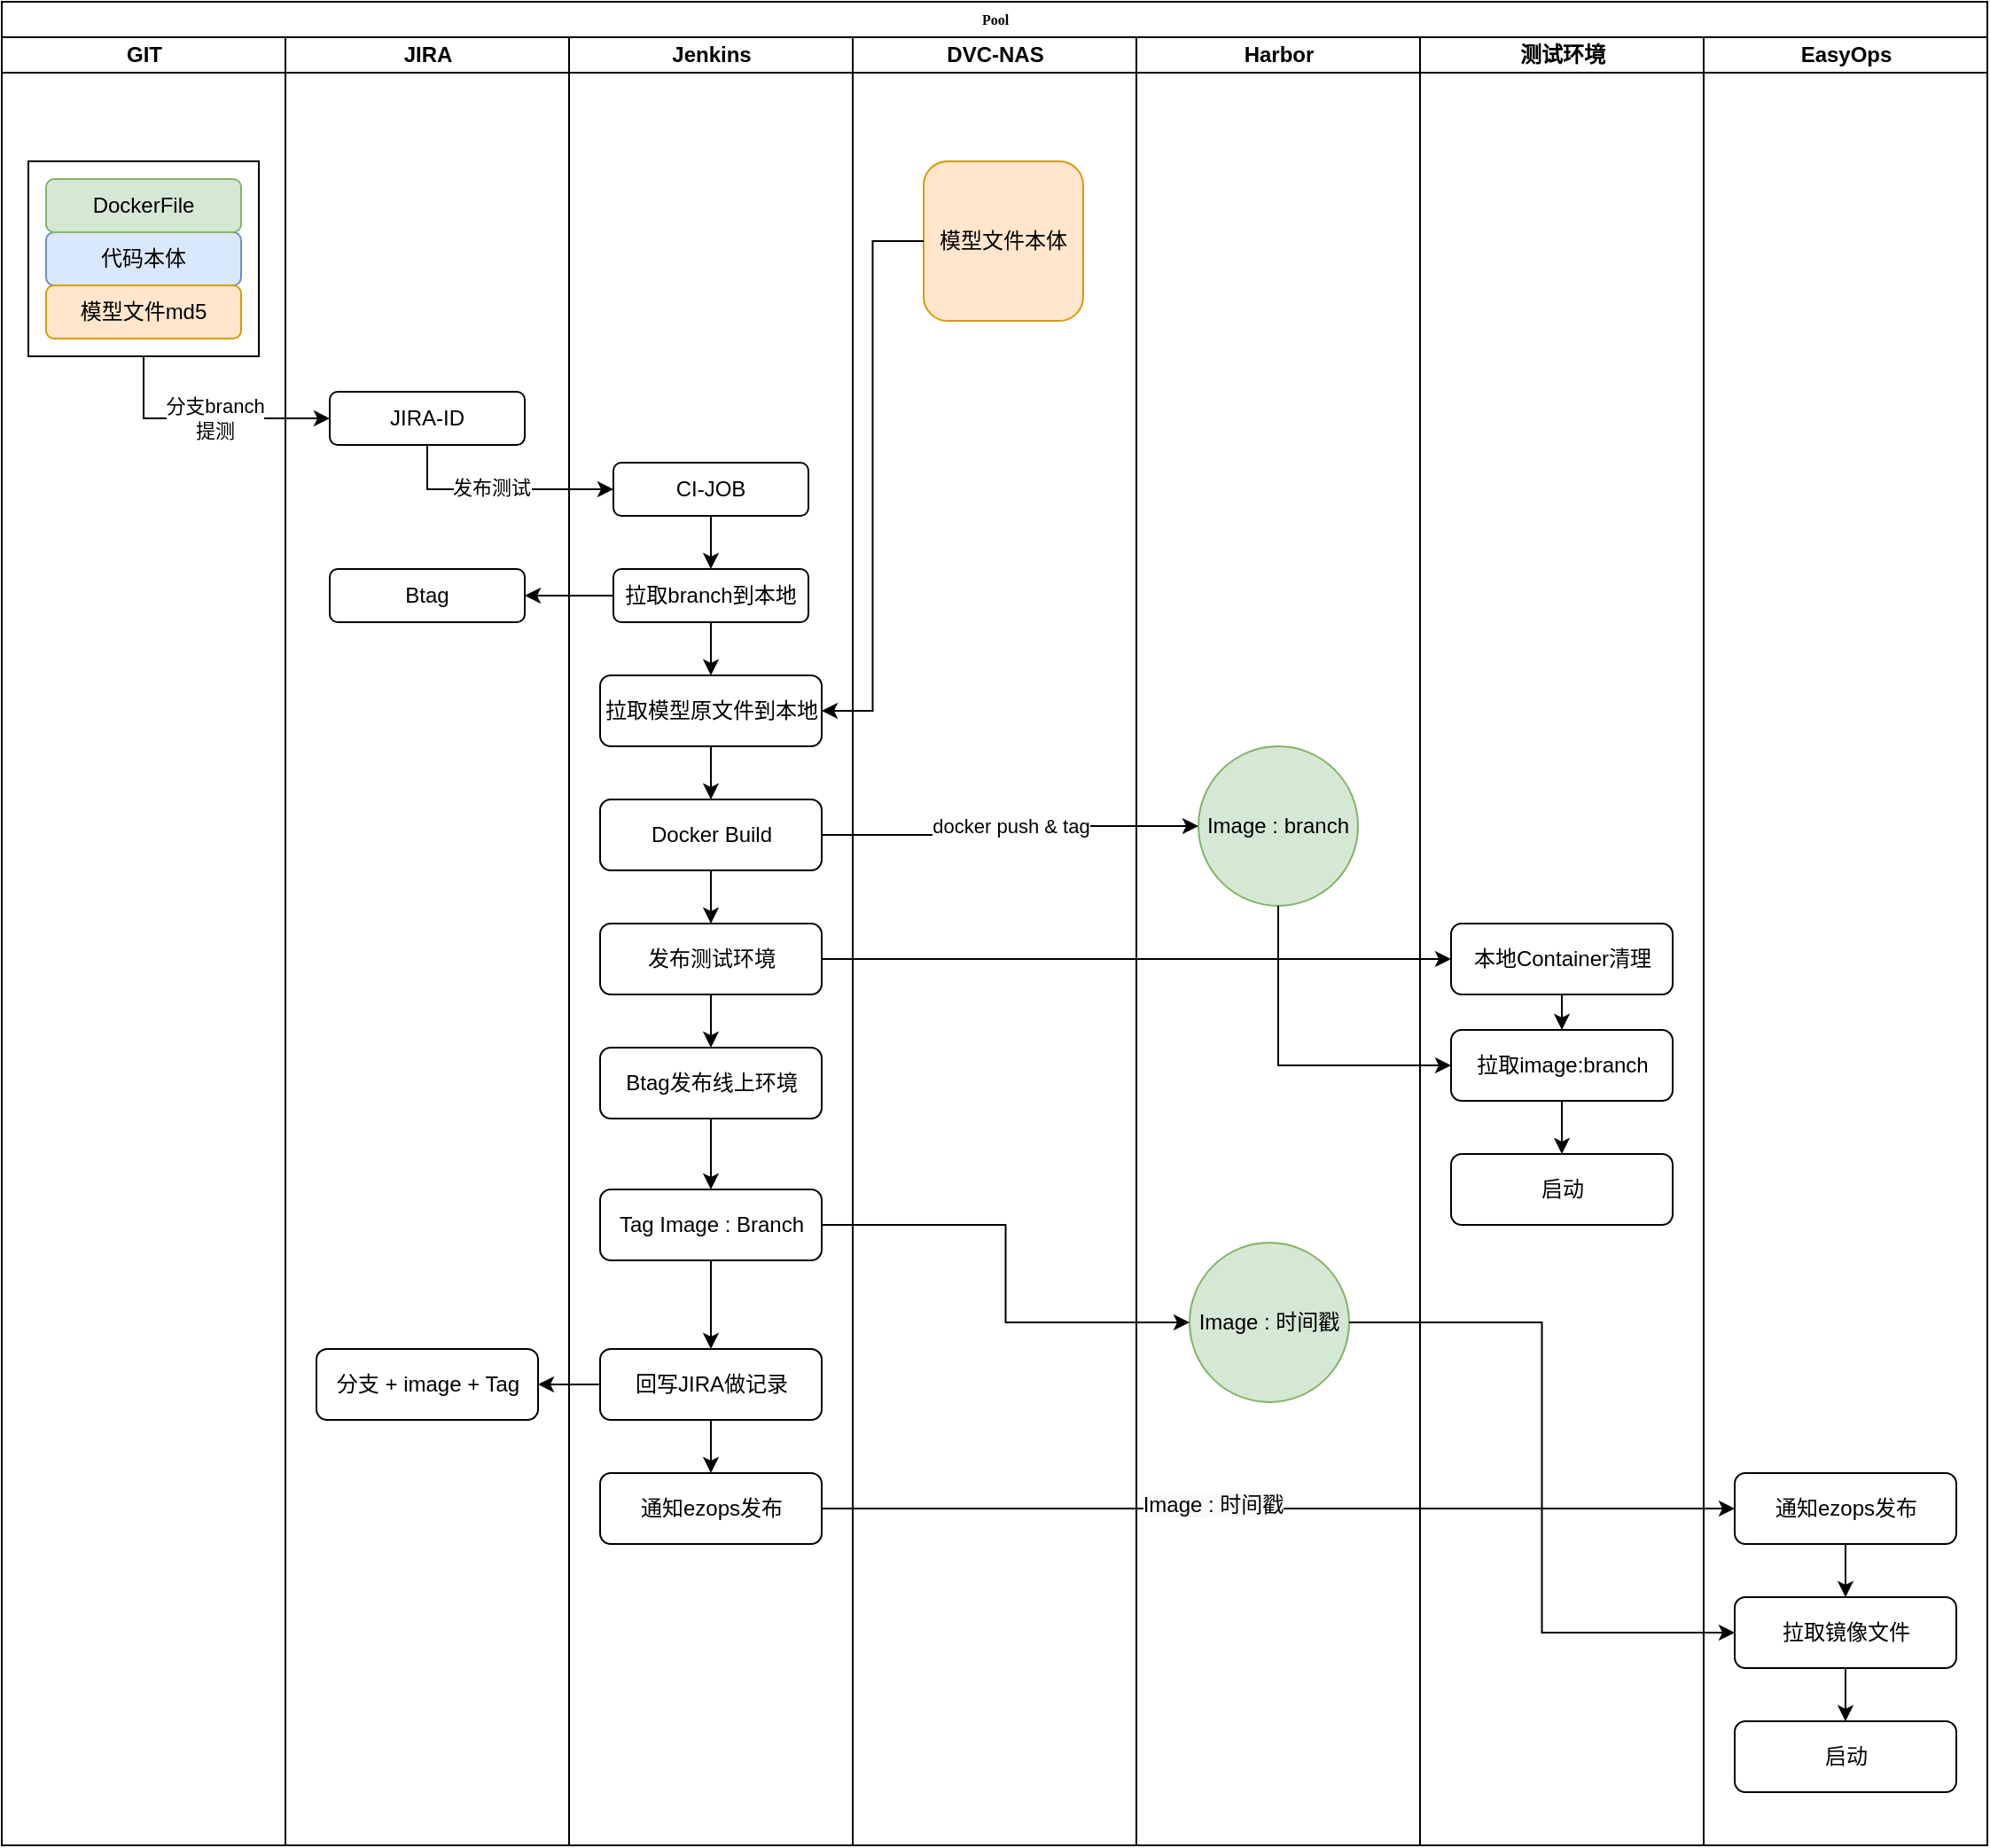 <mxfile version="14.1.9" type="github">
  <diagram name="Page-1" id="74e2e168-ea6b-b213-b513-2b3c1d86103e">
    <mxGraphModel dx="1422" dy="756" grid="1" gridSize="10" guides="1" tooltips="1" connect="1" arrows="1" fold="1" page="1" pageScale="1" pageWidth="1700" pageHeight="1100" background="#ffffff" math="0" shadow="0">
      <root>
        <mxCell id="0" />
        <mxCell id="1" parent="0" />
        <mxCell id="77e6c97f196da883-1" value="Pool" style="swimlane;html=1;childLayout=stackLayout;startSize=20;rounded=0;shadow=0;labelBackgroundColor=none;strokeWidth=1;fontFamily=Verdana;fontSize=8;align=center;" parent="1" vertex="1">
          <mxGeometry x="60" y="40" width="1120" height="1040" as="geometry">
            <mxRectangle x="70" y="40" width="60" height="20" as="alternateBounds" />
          </mxGeometry>
        </mxCell>
        <mxCell id="77e6c97f196da883-40" style="edgeStyle=orthogonalEdgeStyle;rounded=1;html=1;labelBackgroundColor=none;startArrow=none;startFill=0;startSize=5;endArrow=classicThin;endFill=1;endSize=5;jettySize=auto;orthogonalLoop=1;strokeWidth=1;fontFamily=Verdana;fontSize=8" parent="77e6c97f196da883-1" target="77e6c97f196da883-24" edge="1">
          <mxGeometry relative="1" as="geometry">
            <mxPoint x="770" y="690" as="sourcePoint" />
          </mxGeometry>
        </mxCell>
        <mxCell id="77e6c97f196da883-3" value="GIT" style="swimlane;html=1;startSize=20;" parent="77e6c97f196da883-1" vertex="1">
          <mxGeometry y="20" width="160" height="1020" as="geometry">
            <mxRectangle x="160" y="20" width="30" height="730" as="alternateBounds" />
          </mxGeometry>
        </mxCell>
        <mxCell id="qFuKY292NcKyGRynSk7K-17" value="" style="rounded=0;whiteSpace=wrap;html=1;" vertex="1" parent="77e6c97f196da883-3">
          <mxGeometry x="15" y="70" width="130" height="110" as="geometry" />
        </mxCell>
        <mxCell id="qFuKY292NcKyGRynSk7K-6" value="代码本体" style="rounded=1;whiteSpace=wrap;html=1;fillColor=#dae8fc;strokeColor=#6c8ebf;" vertex="1" parent="77e6c97f196da883-3">
          <mxGeometry x="25" y="110" width="110" height="30" as="geometry" />
        </mxCell>
        <mxCell id="qFuKY292NcKyGRynSk7K-10" value="DockerFile" style="rounded=1;whiteSpace=wrap;html=1;fillColor=#d5e8d4;strokeColor=#82b366;" vertex="1" parent="77e6c97f196da883-3">
          <mxGeometry x="25" y="80" width="110" height="30" as="geometry" />
        </mxCell>
        <mxCell id="qFuKY292NcKyGRynSk7K-11" value="模型文件md5" style="rounded=1;whiteSpace=wrap;html=1;fillColor=#ffe6cc;strokeColor=#d79b00;" vertex="1" parent="77e6c97f196da883-3">
          <mxGeometry x="25" y="140" width="110" height="30" as="geometry" />
        </mxCell>
        <mxCell id="qFuKY292NcKyGRynSk7K-16" style="edgeStyle=orthogonalEdgeStyle;rounded=0;orthogonalLoop=1;jettySize=auto;html=1;exitX=0.5;exitY=1;exitDx=0;exitDy=0;" edge="1" parent="77e6c97f196da883-3" source="qFuKY292NcKyGRynSk7K-6" target="qFuKY292NcKyGRynSk7K-6">
          <mxGeometry relative="1" as="geometry" />
        </mxCell>
        <mxCell id="77e6c97f196da883-4" value="JIRA" style="swimlane;html=1;startSize=20;" parent="77e6c97f196da883-1" vertex="1">
          <mxGeometry x="160" y="20" width="160" height="1020" as="geometry" />
        </mxCell>
        <mxCell id="qFuKY292NcKyGRynSk7K-22" value="JIRA-ID" style="rounded=1;whiteSpace=wrap;html=1;" vertex="1" parent="77e6c97f196da883-4">
          <mxGeometry x="25" y="200" width="110" height="30" as="geometry" />
        </mxCell>
        <mxCell id="qFuKY292NcKyGRynSk7K-34" value="Btag" style="rounded=1;whiteSpace=wrap;html=1;" vertex="1" parent="77e6c97f196da883-4">
          <mxGeometry x="25" y="300" width="110" height="30" as="geometry" />
        </mxCell>
        <mxCell id="qFuKY292NcKyGRynSk7K-64" value="分支 + image + Tag" style="rounded=1;whiteSpace=wrap;html=1;" vertex="1" parent="77e6c97f196da883-4">
          <mxGeometry x="17.5" y="740" width="125" height="40" as="geometry" />
        </mxCell>
        <mxCell id="qFuKY292NcKyGRynSk7K-3" value="Jenkins" style="swimlane;html=1;startSize=20;" vertex="1" parent="77e6c97f196da883-1">
          <mxGeometry x="320" y="20" width="160" height="1020" as="geometry" />
        </mxCell>
        <mxCell id="qFuKY292NcKyGRynSk7K-30" style="edgeStyle=orthogonalEdgeStyle;rounded=0;orthogonalLoop=1;jettySize=auto;html=1;" edge="1" parent="qFuKY292NcKyGRynSk7K-3" source="qFuKY292NcKyGRynSk7K-26" target="qFuKY292NcKyGRynSk7K-29">
          <mxGeometry relative="1" as="geometry" />
        </mxCell>
        <mxCell id="qFuKY292NcKyGRynSk7K-26" value="CI-JOB" style="rounded=1;whiteSpace=wrap;html=1;" vertex="1" parent="qFuKY292NcKyGRynSk7K-3">
          <mxGeometry x="25" y="240" width="110" height="30" as="geometry" />
        </mxCell>
        <mxCell id="qFuKY292NcKyGRynSk7K-38" style="edgeStyle=orthogonalEdgeStyle;rounded=0;orthogonalLoop=1;jettySize=auto;html=1;" edge="1" parent="qFuKY292NcKyGRynSk7K-3" source="qFuKY292NcKyGRynSk7K-29" target="qFuKY292NcKyGRynSk7K-36">
          <mxGeometry relative="1" as="geometry" />
        </mxCell>
        <mxCell id="qFuKY292NcKyGRynSk7K-29" value="拉取branch到本地" style="rounded=1;whiteSpace=wrap;html=1;" vertex="1" parent="qFuKY292NcKyGRynSk7K-3">
          <mxGeometry x="25" y="300" width="110" height="30" as="geometry" />
        </mxCell>
        <mxCell id="qFuKY292NcKyGRynSk7K-40" style="edgeStyle=orthogonalEdgeStyle;rounded=0;orthogonalLoop=1;jettySize=auto;html=1;" edge="1" parent="qFuKY292NcKyGRynSk7K-3" source="qFuKY292NcKyGRynSk7K-36" target="qFuKY292NcKyGRynSk7K-39">
          <mxGeometry relative="1" as="geometry" />
        </mxCell>
        <mxCell id="qFuKY292NcKyGRynSk7K-36" value="拉取模型原文件到本地" style="rounded=1;whiteSpace=wrap;html=1;" vertex="1" parent="qFuKY292NcKyGRynSk7K-3">
          <mxGeometry x="17.5" y="360" width="125" height="40" as="geometry" />
        </mxCell>
        <mxCell id="qFuKY292NcKyGRynSk7K-46" style="edgeStyle=orthogonalEdgeStyle;rounded=0;orthogonalLoop=1;jettySize=auto;html=1;" edge="1" parent="qFuKY292NcKyGRynSk7K-3" source="qFuKY292NcKyGRynSk7K-39" target="qFuKY292NcKyGRynSk7K-45">
          <mxGeometry relative="1" as="geometry" />
        </mxCell>
        <mxCell id="qFuKY292NcKyGRynSk7K-39" value="Docker Build" style="rounded=1;whiteSpace=wrap;html=1;" vertex="1" parent="qFuKY292NcKyGRynSk7K-3">
          <mxGeometry x="17.5" y="430" width="125" height="40" as="geometry" />
        </mxCell>
        <mxCell id="qFuKY292NcKyGRynSk7K-56" style="edgeStyle=orthogonalEdgeStyle;rounded=0;orthogonalLoop=1;jettySize=auto;html=1;" edge="1" parent="qFuKY292NcKyGRynSk7K-3" source="qFuKY292NcKyGRynSk7K-45" target="qFuKY292NcKyGRynSk7K-55">
          <mxGeometry relative="1" as="geometry" />
        </mxCell>
        <mxCell id="qFuKY292NcKyGRynSk7K-45" value="发布测试环境" style="rounded=1;whiteSpace=wrap;html=1;" vertex="1" parent="qFuKY292NcKyGRynSk7K-3">
          <mxGeometry x="17.5" y="500" width="125" height="40" as="geometry" />
        </mxCell>
        <mxCell id="qFuKY292NcKyGRynSk7K-59" style="edgeStyle=orthogonalEdgeStyle;rounded=0;orthogonalLoop=1;jettySize=auto;html=1;" edge="1" parent="qFuKY292NcKyGRynSk7K-3" source="qFuKY292NcKyGRynSk7K-55" target="qFuKY292NcKyGRynSk7K-57">
          <mxGeometry relative="1" as="geometry" />
        </mxCell>
        <mxCell id="qFuKY292NcKyGRynSk7K-55" value="Btag发布线上环境" style="rounded=1;whiteSpace=wrap;html=1;" vertex="1" parent="qFuKY292NcKyGRynSk7K-3">
          <mxGeometry x="17.5" y="570" width="125" height="40" as="geometry" />
        </mxCell>
        <mxCell id="qFuKY292NcKyGRynSk7K-69" style="edgeStyle=orthogonalEdgeStyle;rounded=0;orthogonalLoop=1;jettySize=auto;html=1;" edge="1" parent="qFuKY292NcKyGRynSk7K-3" source="qFuKY292NcKyGRynSk7K-57" target="qFuKY292NcKyGRynSk7K-62">
          <mxGeometry relative="1" as="geometry" />
        </mxCell>
        <mxCell id="qFuKY292NcKyGRynSk7K-57" value="Tag Image : Branch" style="rounded=1;whiteSpace=wrap;html=1;" vertex="1" parent="qFuKY292NcKyGRynSk7K-3">
          <mxGeometry x="17.5" y="650" width="125" height="40" as="geometry" />
        </mxCell>
        <mxCell id="qFuKY292NcKyGRynSk7K-71" style="edgeStyle=orthogonalEdgeStyle;rounded=0;orthogonalLoop=1;jettySize=auto;html=1;" edge="1" parent="qFuKY292NcKyGRynSk7K-3" source="qFuKY292NcKyGRynSk7K-62" target="qFuKY292NcKyGRynSk7K-70">
          <mxGeometry relative="1" as="geometry" />
        </mxCell>
        <mxCell id="qFuKY292NcKyGRynSk7K-62" value="回写JIRA做记录" style="rounded=1;whiteSpace=wrap;html=1;" vertex="1" parent="qFuKY292NcKyGRynSk7K-3">
          <mxGeometry x="17.5" y="740" width="125" height="40" as="geometry" />
        </mxCell>
        <mxCell id="qFuKY292NcKyGRynSk7K-70" value="通知ezops发布" style="rounded=1;whiteSpace=wrap;html=1;" vertex="1" parent="qFuKY292NcKyGRynSk7K-3">
          <mxGeometry x="17.5" y="810" width="125" height="40" as="geometry" />
        </mxCell>
        <mxCell id="qFuKY292NcKyGRynSk7K-4" value="DVC-NAS" style="swimlane;html=1;startSize=20;" vertex="1" parent="77e6c97f196da883-1">
          <mxGeometry x="480" y="20" width="160" height="1020" as="geometry" />
        </mxCell>
        <mxCell id="qFuKY292NcKyGRynSk7K-33" value="模型文件本体" style="rounded=1;whiteSpace=wrap;html=1;fillColor=#ffe6cc;strokeColor=#d79b00;" vertex="1" parent="qFuKY292NcKyGRynSk7K-4">
          <mxGeometry x="40" y="70" width="90" height="90" as="geometry" />
        </mxCell>
        <mxCell id="77e6c97f196da883-5" value="Harbor" style="swimlane;html=1;startSize=20;" parent="77e6c97f196da883-1" vertex="1">
          <mxGeometry x="640" y="20" width="160" height="1020" as="geometry" />
        </mxCell>
        <mxCell id="qFuKY292NcKyGRynSk7K-66" value="&lt;span&gt;Image : branch&lt;/span&gt;" style="ellipse;whiteSpace=wrap;html=1;aspect=fixed;fillColor=#d5e8d4;strokeColor=#82b366;" vertex="1" parent="77e6c97f196da883-5">
          <mxGeometry x="35" y="400" width="90" height="90" as="geometry" />
        </mxCell>
        <mxCell id="qFuKY292NcKyGRynSk7K-68" value="&lt;span&gt;Image : 时间戳&lt;/span&gt;" style="ellipse;whiteSpace=wrap;html=1;aspect=fixed;fillColor=#d5e8d4;strokeColor=#82b366;" vertex="1" parent="77e6c97f196da883-5">
          <mxGeometry x="30" y="680" width="90" height="90" as="geometry" />
        </mxCell>
        <mxCell id="qFuKY292NcKyGRynSk7K-24" style="edgeStyle=orthogonalEdgeStyle;rounded=0;orthogonalLoop=1;jettySize=auto;html=1;entryX=0;entryY=0.5;entryDx=0;entryDy=0;" edge="1" parent="77e6c97f196da883-1" source="qFuKY292NcKyGRynSk7K-17" target="qFuKY292NcKyGRynSk7K-22">
          <mxGeometry relative="1" as="geometry">
            <Array as="points">
              <mxPoint x="80" y="235" />
            </Array>
          </mxGeometry>
        </mxCell>
        <mxCell id="qFuKY292NcKyGRynSk7K-25" value="分支branch&lt;br&gt;提测" style="edgeLabel;html=1;align=center;verticalAlign=middle;resizable=0;points=[];" vertex="1" connectable="0" parent="qFuKY292NcKyGRynSk7K-24">
          <mxGeometry x="-0.129" relative="1" as="geometry">
            <mxPoint x="14" as="offset" />
          </mxGeometry>
        </mxCell>
        <mxCell id="qFuKY292NcKyGRynSk7K-27" style="edgeStyle=orthogonalEdgeStyle;rounded=0;orthogonalLoop=1;jettySize=auto;html=1;entryX=0;entryY=0.5;entryDx=0;entryDy=0;" edge="1" parent="77e6c97f196da883-1" source="qFuKY292NcKyGRynSk7K-22" target="qFuKY292NcKyGRynSk7K-26">
          <mxGeometry relative="1" as="geometry">
            <Array as="points">
              <mxPoint x="240" y="275" />
            </Array>
          </mxGeometry>
        </mxCell>
        <mxCell id="qFuKY292NcKyGRynSk7K-28" value="发布测试" style="edgeLabel;html=1;align=center;verticalAlign=middle;resizable=0;points=[];" vertex="1" connectable="0" parent="qFuKY292NcKyGRynSk7K-27">
          <mxGeometry x="-0.061" y="1" relative="1" as="geometry">
            <mxPoint as="offset" />
          </mxGeometry>
        </mxCell>
        <mxCell id="qFuKY292NcKyGRynSk7K-35" style="edgeStyle=orthogonalEdgeStyle;rounded=0;orthogonalLoop=1;jettySize=auto;html=1;entryX=1;entryY=0.5;entryDx=0;entryDy=0;" edge="1" parent="77e6c97f196da883-1" source="qFuKY292NcKyGRynSk7K-29" target="qFuKY292NcKyGRynSk7K-34">
          <mxGeometry relative="1" as="geometry" />
        </mxCell>
        <mxCell id="qFuKY292NcKyGRynSk7K-37" style="edgeStyle=orthogonalEdgeStyle;rounded=0;orthogonalLoop=1;jettySize=auto;html=1;entryX=1;entryY=0.5;entryDx=0;entryDy=0;" edge="1" parent="77e6c97f196da883-1" source="qFuKY292NcKyGRynSk7K-33" target="qFuKY292NcKyGRynSk7K-36">
          <mxGeometry relative="1" as="geometry" />
        </mxCell>
        <mxCell id="qFuKY292NcKyGRynSk7K-42" style="edgeStyle=orthogonalEdgeStyle;rounded=0;orthogonalLoop=1;jettySize=auto;html=1;" edge="1" parent="77e6c97f196da883-1" source="qFuKY292NcKyGRynSk7K-39" target="qFuKY292NcKyGRynSk7K-66">
          <mxGeometry relative="1" as="geometry">
            <mxPoint x="657.5" y="370" as="targetPoint" />
          </mxGeometry>
        </mxCell>
        <mxCell id="qFuKY292NcKyGRynSk7K-43" value="docker push &amp;amp; tag" style="edgeLabel;html=1;align=center;verticalAlign=middle;resizable=0;points=[];" vertex="1" connectable="0" parent="qFuKY292NcKyGRynSk7K-42">
          <mxGeometry x="0.236" y="-1" relative="1" as="geometry">
            <mxPoint x="-23.5" y="-1" as="offset" />
          </mxGeometry>
        </mxCell>
        <mxCell id="qFuKY292NcKyGRynSk7K-21" value="测试环境" style="swimlane;html=1;startSize=20;" vertex="1" parent="77e6c97f196da883-1">
          <mxGeometry x="800" y="20" width="160" height="1020" as="geometry" />
        </mxCell>
        <mxCell id="qFuKY292NcKyGRynSk7K-51" style="edgeStyle=orthogonalEdgeStyle;rounded=0;orthogonalLoop=1;jettySize=auto;html=1;" edge="1" parent="qFuKY292NcKyGRynSk7K-21" source="qFuKY292NcKyGRynSk7K-47" target="qFuKY292NcKyGRynSk7K-49">
          <mxGeometry relative="1" as="geometry" />
        </mxCell>
        <mxCell id="qFuKY292NcKyGRynSk7K-47" value="本地Container清理" style="rounded=1;whiteSpace=wrap;html=1;" vertex="1" parent="qFuKY292NcKyGRynSk7K-21">
          <mxGeometry x="17.5" y="500" width="125" height="40" as="geometry" />
        </mxCell>
        <mxCell id="qFuKY292NcKyGRynSk7K-54" style="edgeStyle=orthogonalEdgeStyle;rounded=0;orthogonalLoop=1;jettySize=auto;html=1;" edge="1" parent="qFuKY292NcKyGRynSk7K-21" source="qFuKY292NcKyGRynSk7K-49" target="qFuKY292NcKyGRynSk7K-53">
          <mxGeometry relative="1" as="geometry" />
        </mxCell>
        <mxCell id="qFuKY292NcKyGRynSk7K-49" value="拉取image:branch" style="rounded=1;whiteSpace=wrap;html=1;" vertex="1" parent="qFuKY292NcKyGRynSk7K-21">
          <mxGeometry x="17.5" y="560" width="125" height="40" as="geometry" />
        </mxCell>
        <mxCell id="qFuKY292NcKyGRynSk7K-53" value="启动" style="rounded=1;whiteSpace=wrap;html=1;" vertex="1" parent="qFuKY292NcKyGRynSk7K-21">
          <mxGeometry x="17.5" y="630" width="125" height="40" as="geometry" />
        </mxCell>
        <mxCell id="qFuKY292NcKyGRynSk7K-44" value="EasyOps" style="swimlane;html=1;startSize=20;" vertex="1" parent="77e6c97f196da883-1">
          <mxGeometry x="960" y="20" width="160" height="1020" as="geometry" />
        </mxCell>
        <mxCell id="qFuKY292NcKyGRynSk7K-78" style="edgeStyle=orthogonalEdgeStyle;rounded=0;orthogonalLoop=1;jettySize=auto;html=1;entryX=0.5;entryY=0;entryDx=0;entryDy=0;" edge="1" parent="qFuKY292NcKyGRynSk7K-44" source="qFuKY292NcKyGRynSk7K-72" target="qFuKY292NcKyGRynSk7K-75">
          <mxGeometry relative="1" as="geometry" />
        </mxCell>
        <mxCell id="qFuKY292NcKyGRynSk7K-72" value="通知ezops发布" style="rounded=1;whiteSpace=wrap;html=1;" vertex="1" parent="qFuKY292NcKyGRynSk7K-44">
          <mxGeometry x="17.5" y="810" width="125" height="40" as="geometry" />
        </mxCell>
        <mxCell id="qFuKY292NcKyGRynSk7K-79" style="edgeStyle=orthogonalEdgeStyle;rounded=0;orthogonalLoop=1;jettySize=auto;html=1;" edge="1" parent="qFuKY292NcKyGRynSk7K-44" source="qFuKY292NcKyGRynSk7K-75" target="qFuKY292NcKyGRynSk7K-77">
          <mxGeometry relative="1" as="geometry" />
        </mxCell>
        <mxCell id="qFuKY292NcKyGRynSk7K-75" value="拉取镜像文件" style="rounded=1;whiteSpace=wrap;html=1;" vertex="1" parent="qFuKY292NcKyGRynSk7K-44">
          <mxGeometry x="17.5" y="880" width="125" height="40" as="geometry" />
        </mxCell>
        <mxCell id="qFuKY292NcKyGRynSk7K-77" value="启动" style="rounded=1;whiteSpace=wrap;html=1;" vertex="1" parent="qFuKY292NcKyGRynSk7K-44">
          <mxGeometry x="17.5" y="950" width="125" height="40" as="geometry" />
        </mxCell>
        <mxCell id="qFuKY292NcKyGRynSk7K-48" style="edgeStyle=orthogonalEdgeStyle;rounded=0;orthogonalLoop=1;jettySize=auto;html=1;entryX=0;entryY=0.5;entryDx=0;entryDy=0;" edge="1" parent="77e6c97f196da883-1" source="qFuKY292NcKyGRynSk7K-45" target="qFuKY292NcKyGRynSk7K-47">
          <mxGeometry relative="1" as="geometry" />
        </mxCell>
        <mxCell id="qFuKY292NcKyGRynSk7K-52" style="edgeStyle=orthogonalEdgeStyle;rounded=0;orthogonalLoop=1;jettySize=auto;html=1;entryX=0;entryY=0.5;entryDx=0;entryDy=0;" edge="1" parent="77e6c97f196da883-1" target="qFuKY292NcKyGRynSk7K-49">
          <mxGeometry relative="1" as="geometry">
            <mxPoint x="720" y="510" as="sourcePoint" />
            <Array as="points">
              <mxPoint x="720" y="600" />
            </Array>
          </mxGeometry>
        </mxCell>
        <mxCell id="qFuKY292NcKyGRynSk7K-61" style="edgeStyle=orthogonalEdgeStyle;rounded=0;orthogonalLoop=1;jettySize=auto;html=1;entryX=0;entryY=0.5;entryDx=0;entryDy=0;" edge="1" parent="77e6c97f196da883-1" source="qFuKY292NcKyGRynSk7K-57" target="qFuKY292NcKyGRynSk7K-68">
          <mxGeometry relative="1" as="geometry">
            <mxPoint x="657.5" y="730" as="targetPoint" />
          </mxGeometry>
        </mxCell>
        <mxCell id="qFuKY292NcKyGRynSk7K-65" style="edgeStyle=orthogonalEdgeStyle;rounded=0;orthogonalLoop=1;jettySize=auto;html=1;entryX=1;entryY=0.5;entryDx=0;entryDy=0;" edge="1" parent="77e6c97f196da883-1" source="qFuKY292NcKyGRynSk7K-62" target="qFuKY292NcKyGRynSk7K-64">
          <mxGeometry relative="1" as="geometry" />
        </mxCell>
        <mxCell id="qFuKY292NcKyGRynSk7K-73" style="edgeStyle=orthogonalEdgeStyle;rounded=0;orthogonalLoop=1;jettySize=auto;html=1;entryX=0;entryY=0.5;entryDx=0;entryDy=0;" edge="1" parent="77e6c97f196da883-1" source="qFuKY292NcKyGRynSk7K-70" target="qFuKY292NcKyGRynSk7K-72">
          <mxGeometry relative="1" as="geometry" />
        </mxCell>
        <mxCell id="qFuKY292NcKyGRynSk7K-74" value="&lt;span style=&quot;font-size: 12px ; background-color: rgb(248 , 249 , 250)&quot;&gt;Image : 时间戳&lt;/span&gt;" style="edgeLabel;html=1;align=center;verticalAlign=middle;resizable=0;points=[];" vertex="1" connectable="0" parent="qFuKY292NcKyGRynSk7K-73">
          <mxGeometry x="-0.148" y="2" relative="1" as="geometry">
            <mxPoint x="1" as="offset" />
          </mxGeometry>
        </mxCell>
        <mxCell id="qFuKY292NcKyGRynSk7K-76" style="edgeStyle=orthogonalEdgeStyle;rounded=0;orthogonalLoop=1;jettySize=auto;html=1;entryX=0;entryY=0.5;entryDx=0;entryDy=0;" edge="1" parent="77e6c97f196da883-1" source="qFuKY292NcKyGRynSk7K-68" target="qFuKY292NcKyGRynSk7K-75">
          <mxGeometry relative="1" as="geometry" />
        </mxCell>
      </root>
    </mxGraphModel>
  </diagram>
</mxfile>
